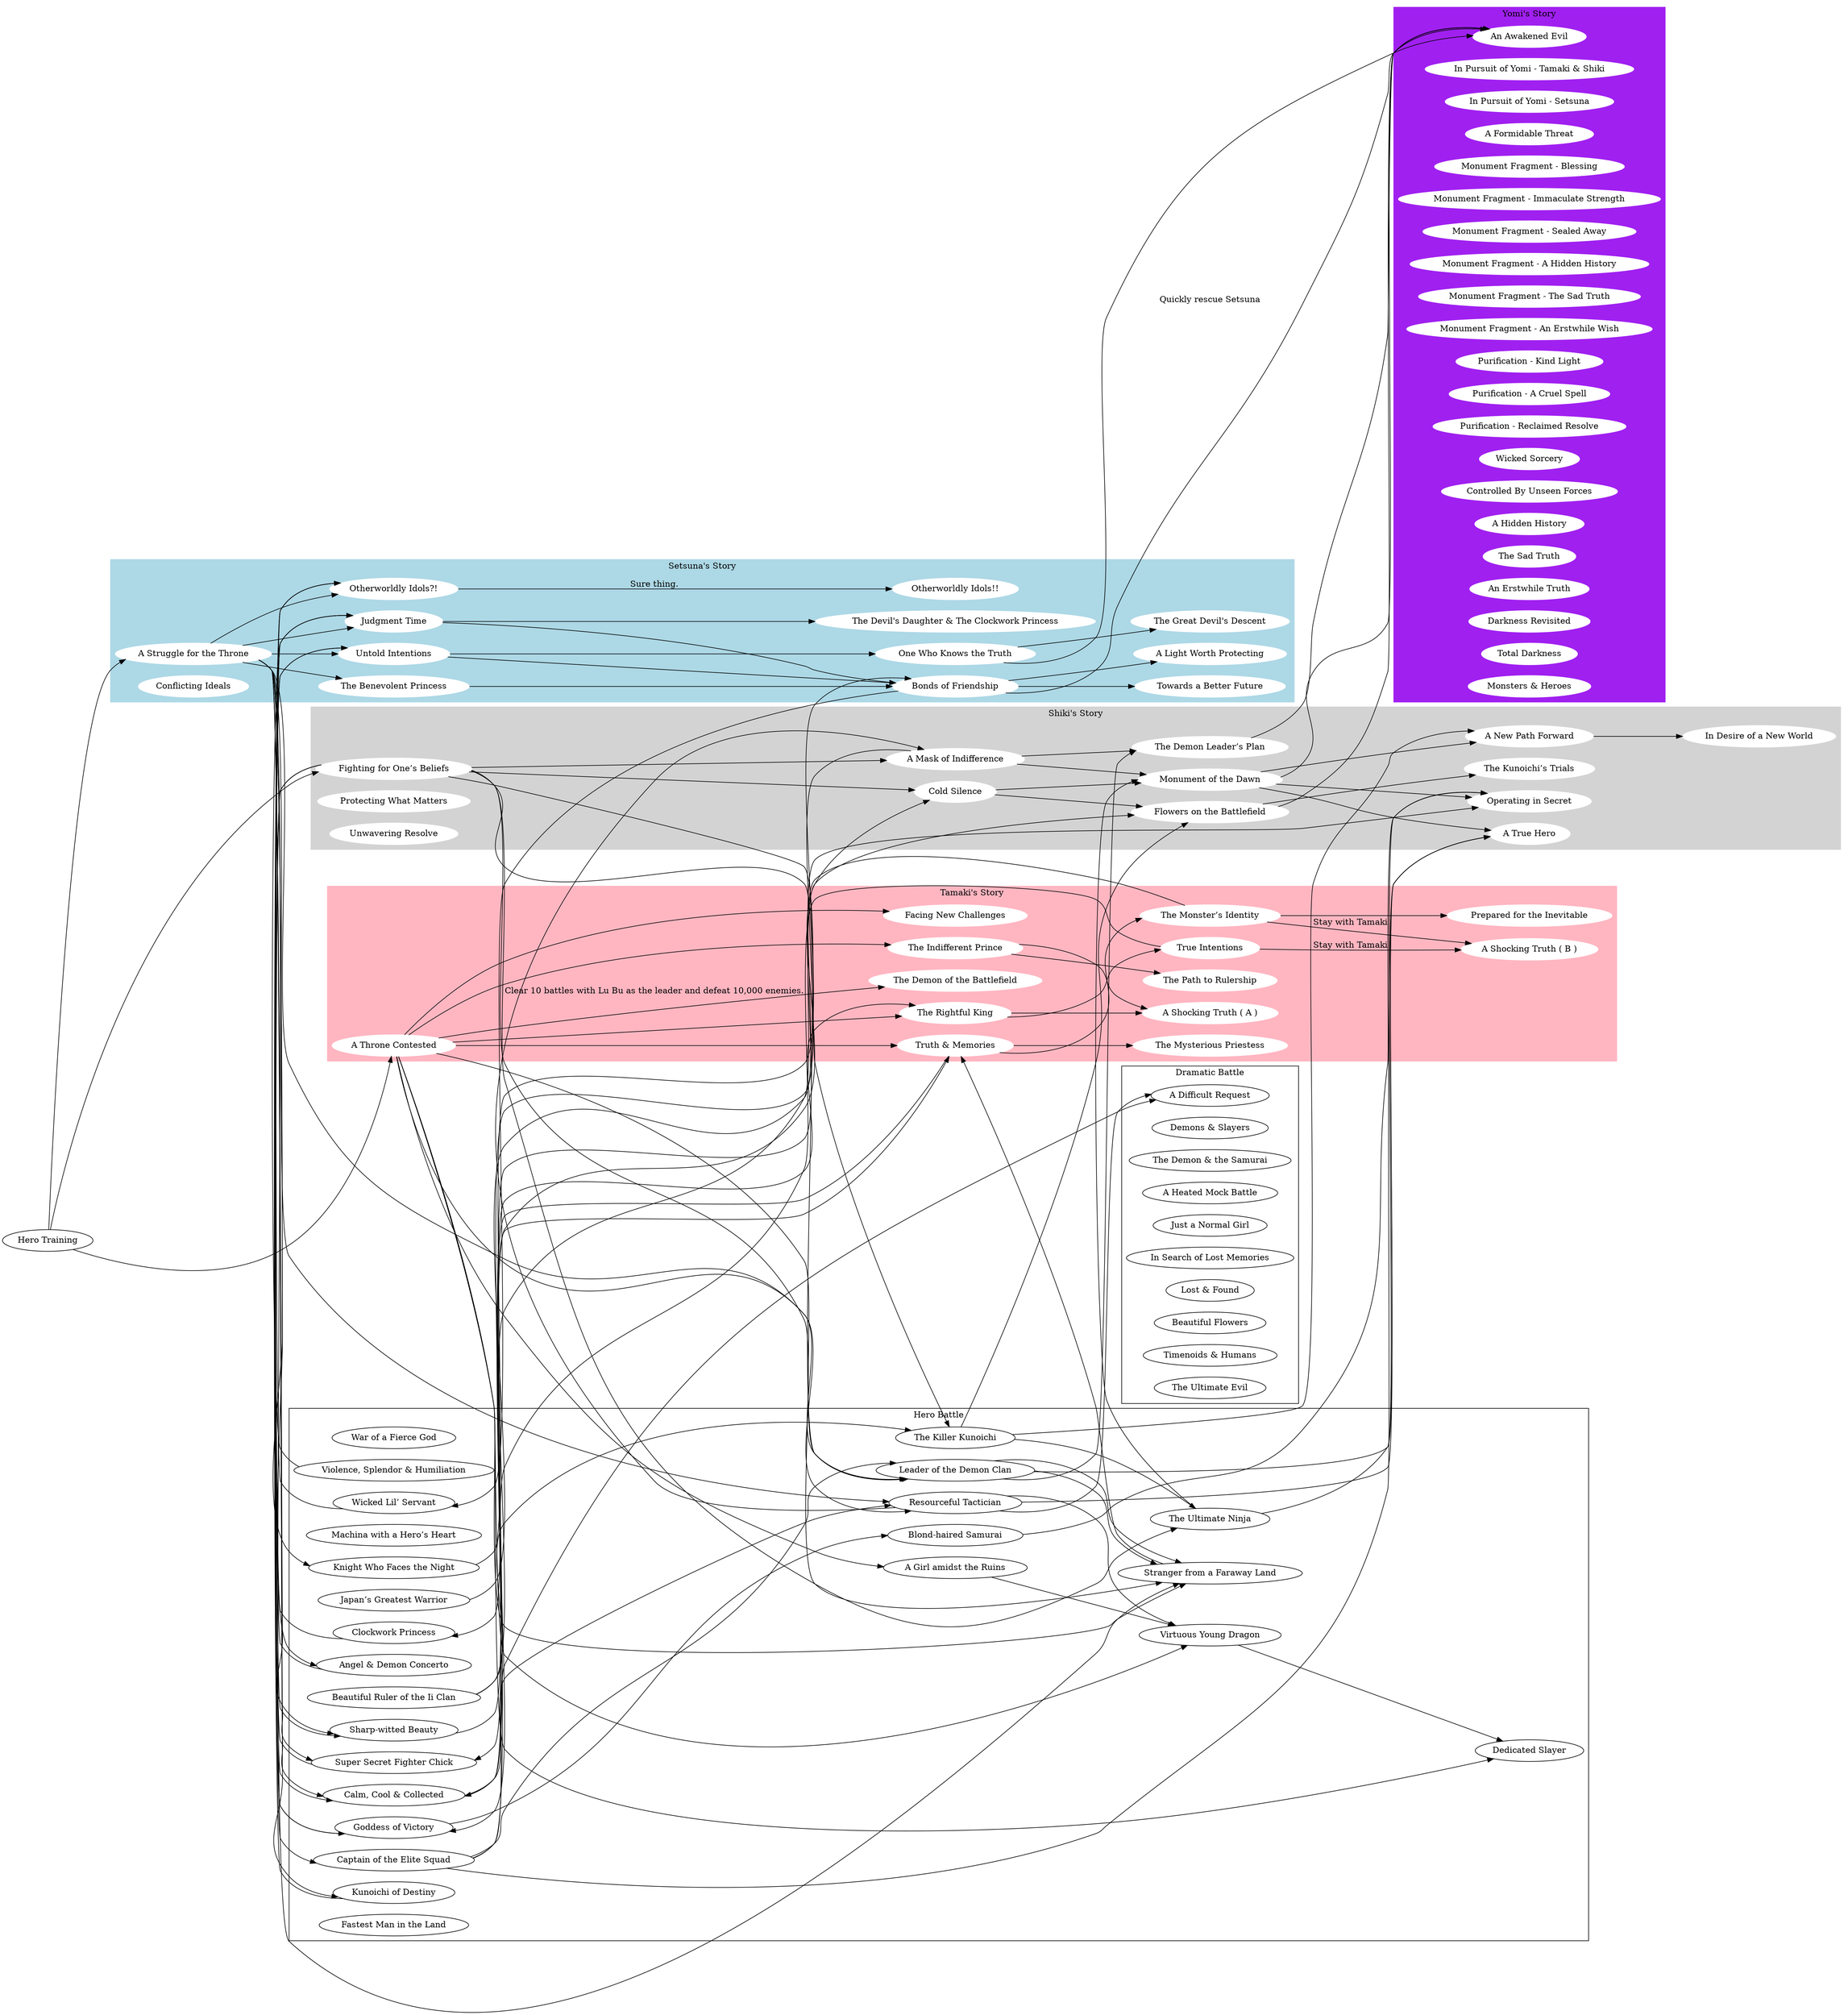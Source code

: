 digraph {
	/*
	On Mac, with Graphviz installed via brew, run the following:
	dot -Tpng warriors-all-stars.dot -o warriors-all-stars.png
	*/
	graph [rankdir=LR];
	hero_training [label="Hero Training"]

	subgraph cluster_0 {
		label = "Tamaki's Story";
		style=filled;
		color=lightpink;
		node [style=filled,color=white];
		a_throne_contested [label="A Throne Contested"]
		the_rightful_king [label="The Rightful King"]
		a_shocking_truth_a [label="A Shocking Truth ( A )"]
		a_shocking_truth_b [label="A Shocking Truth ( B )"]
		the_indifferent_prince [label="The Indifferent Prince"]
		the_path_to_rulership [label="The Path to Rulership"]
		truth_and_memories [label="Truth & Memories"]
		the_monsters_identity [label="The Monster’s Identity"]
		true_intentions [label="True Intentions"]
		prepared_for_the_inevitable [label="Prepared for the Inevitable"]
		the_mysterious_priestess [label="The Mysterious Priestess"]
		facing_new_challenges [label="Facing New Challenges"]
		the_demon_of_the_battlefield [label="The Demon of the Battlefield"]

		a_throne_contested -> the_rightful_king
		the_rightful_king -> a_shocking_truth_a
		the_indifferent_prince -> a_shocking_truth_a
		true_intentions -> a_shocking_truth_b [label="Stay with Tamaki"]
		the_monsters_identity -> a_shocking_truth_b [label="Stay with Tamaki"]
		a_throne_contested -> the_indifferent_prince
		// A Shocking Truth -> the_path_to_rulership
		the_indifferent_prince -> the_path_to_rulership
		a_throne_contested -> truth_and_memories
		truth_and_memories -> the_monsters_identity
		// Wang Yuanji, Sophie, Oka
		the_rightful_king -> true_intentions
		// Wang Yuanji, Oka, Sophie
		the_monsters_identity -> prepared_for_the_inevitable
		// A Shocking Truth
		truth_and_memories -> the_mysterious_priestess
		a_throne_contested -> facing_new_challenges
		a_throne_contested -> the_demon_of_the_battlefield [label="Clear 10 battles with Lu Bu as the leader and defeat 10,000 enemies."]
	}

	subgraph cluster_1 {
		label = "Shiki's Story";
		style = filled;
		color = lightgrey;
		node [style=filled,color=white];
		fighting_for_ones_beliefs [label="Fighting for One’s Beliefs"]
		a_mask_of_indifference [label="A Mask of Indifference"]
		the_demon_leaders_plan [label="The Demon Leader’s Plan"]
		cold_silence [label="Cold Silence"]
		flowers_on_the_battlefield [label="Flowers on the Battlefield"]
		monument_of_the_dawn [label="Monument of the Dawn"]
		a_new_path_forward [label="A New Path Forward"]
		in_desire_of_a_new_world [label="In Desire of a New World"]
		protecting_what_matters [label="Protecting What Matters"]
		unwavering_resolve [label="Unwavering Resolve"]
		the_kunoichis_trials [label="The Kunoichi’s Trials"]
		a_true_hero [label="A True Hero"]
		operating_in_secret [label="Operating in Secret"]

		fighting_for_ones_beliefs -> a_mask_of_indifference
		a_mask_of_indifference -> the_demon_leaders_plan
		fighting_for_ones_beliefs -> cold_silence
		cold_silence -> flowers_on_the_battlefield
		a_mask_of_indifference -> monument_of_the_dawn
		cold_silence -> monument_of_the_dawn
		monument_of_the_dawn -> a_new_path_forward
		a_new_path_forward -> in_desire_of_a_new_world
		flowers_on_the_battlefield -> the_kunoichis_trials
		monument_of_the_dawn -> a_true_hero
		monument_of_the_dawn -> operating_in_secret
	}

	subgraph cluster_2 {
		label = "Setsuna's Story";
		style=filled;
		color=lightblue;
		node [style=filled,color=white];
		a_struggle_for_the_throne [label="A Struggle for the Throne"]
		judgment_time [label="Judgment Time"]
		the_benevolent_princess [label="The Benevolent Princess"]
		untold_intentions [label="Untold Intentions"]
		bonds_of_friendship [label="Bonds of Friendship"]
		towards_a_better_future [label="Towards a Better Future"]
		a_light_worth_protecting [label="A Light Worth Protecting"]
		conflicting_ideals [label="Conflicting Ideals"]
		the_devils_daughter_and_the_clockwork_princess [label="The Devil's Daughter & The Clockwork Princess"]
		one_who_knows_the_truth [label="One Who Knows the Truth"]
		the_great_devils_descent [label="The Great Devil's Descent"]
		otherworldly_idols_1 [label="Otherworldly Idols?!"]
		otherworldly_idols_2 [label="Otherworldly Idols!!"]

		a_struggle_for_the_throne -> judgment_time
		a_struggle_for_the_throne -> the_benevolent_princess
		a_struggle_for_the_throne -> untold_intentions
		a_struggle_for_the_throne -> otherworldly_idols_1
		judgment_time -> bonds_of_friendship
		judgment_time -> the_devils_daughter_and_the_clockwork_princess
		the_benevolent_princess -> bonds_of_friendship
		untold_intentions -> bonds_of_friendship
		untold_intentions -> one_who_knows_the_truth
		bonds_of_friendship -> towards_a_better_future
		bonds_of_friendship -> a_light_worth_protecting

		a_light_worth_protecting
		the_devils_daughter_and_the_clockwork_princess
		one_who_knows_the_truth -> the_great_devils_descent

		otherworldly_idols_1 -> otherworldly_idols_2 [label="Sure thing."]
	}

	subgraph cluster_3 {
		label = "Yomi's Story";
		style=filled;
		color=purple
		node [style=filled,color=white];
		an_awakened_evil [label="An Awakened Evil"]
		in_pursuit_of_yomi_tamaki_shiki [label="In Pursuit of Yomi - Tamaki & Shiki"]
		in_pursuit_of_yomi_setsuna [label="In Pursuit of Yomi - Setsuna"]
		a_formidable_threat [label="A Formidable Threat"]
		monument_fragment_blessing [label="Monument Fragment - Blessing"]
		monument_fragment_immaculate_strength [label="Monument Fragment - Immaculate Strength"]
		monument_fragment_sealed_away [label="Monument Fragment - Sealed Away"]
		monument_fragment_a_hidden_history [label="Monument Fragment - A Hidden History"]
		monument_fragment_the_sad_truth [label="Monument Fragment - The Sad Truth"]
		monument_fragment_an_erstwhile_wish [label="Monument Fragment - An Erstwhile Wish"]
		purification_kind_light [label="Purification - Kind Light"]
		purification_a_cruel_spirit [label="Purification - A Cruel Spell"]
		purification_reclaimed_resolve [label="Purification - Reclaimed Resolve"]
		wicked_sorcery [label="Wicked Sorcery"]
		controlled_by_unseen_forces [label="Controlled By Unseen Forces"]
		a_hidden_history [label="A Hidden History"]
		the_sad_truth [label="The Sad Truth"]
		an_erstwhile_truth [label="An Erstwhile Truth"]
		darkness_revisited [label="Darkness Revisited"]
		total_darkness [label="Total Darkness"]
		monsters_heroes [label="Monsters & Heroes"]
	}

	subgraph cluster_4 {
		label = "Hero Battle"
		virtuous_young_dragon [label="Virtuous Young Dragon"]
		war_of_a_fierce_god [label="War of a Fierce God"]
		sharp_witted_beauty [label="Sharp-witted Beauty"]
		a_girl_amidst_the_ruins [label="A Girl amidst the Ruins"]
		calm_cool_and_collected [label="Calm, Cool & Collected"]
		dedicated_slayer [label="Dedicated Slayer"]
		stranger_from_a_faraway_land [label="Stranger from a Faraway Land"]
		machina_with_a_heros_heart [label="Machina with a Hero’s Heart"]
		kunoichi_of_destiny [label="Kunoichi of Destiny"]
		wicked_lil_servant [label="Wicked Lil’ Servant"]
		super_secret_fighter_chick [label="Super Secret Fighter Chick"]
		violence_splendor_and_humiliation [label="Violence, Splendor & Humiliation"]
		clockwork_princess [label="Clockwork Princess"]
		the_ultimate_ninja [label="The Ultimate Ninja"]
		the_killer_kunoichi [label="The Killer Kunoichi"]
		goddess_of_victory [label="Goddess of Victory"]
		knight_who_faces_the_night [label="Knight Who Faces the Night"]
		angel_and_demon_concerto [label="Angel & Demon Concerto"]
		japans_greatest_warrior [label="Japan’s Greatest Warrior"]
		resourceful_tactician [label="Resourceful Tactician"]
		beautiful_ruler_of_the_ii_clan [label="Beautiful Ruler of the Ii Clan"]
		captain_of_the_elite_squad [label="Captain of the Elite Squad"]
		leader_of_the_demon_clan [label="Leader of the Demon Clan"]
		fastest_man_in_the_land [label="Fastest Man in the Land"]
		blond_haired_samurai [label="Blond-haired Samurai"]

		a_girl_amidst_the_ruins -> virtuous_young_dragon
		resourceful_tactician -> virtuous_young_dragon
		the_killer_kunoichi -> the_ultimate_ninja
		beautiful_ruler_of_the_ii_clan -> the_killer_kunoichi
		captain_of_the_elite_squad -> leader_of_the_demon_clan
	}

	subgraph cluster_5 {
		label = "Dramatic Battle"
		a_difficult_request [label="A Difficult Request"]
		demons_slayers [label="Demons & Slayers"]
		the_demon_the_samurai [label="The Demon & the Samurai"]
		a_heated_mock_battle [label="A Heated Mock Battle"]
		just_a_normal_girl [label="Just a Normal Girl"]
		in_search_of_lost_memories [label="In Search of Lost Memories"]
		lost_and_found [label="Lost & Found"]
		beautiful_flower [label="Beautiful Flowers"]
		timenoids_and_humans [label="Timenoids & Humans"]
		the_ultimate_evil [label="The Ultimate Evil"]
	}
	// All start from Hero Training
	hero_training -> a_throne_contested
	hero_training -> fighting_for_ones_beliefs
	hero_training -> a_struggle_for_the_throne

	// Takami to Yomi
	// defeat monster on a shocking truth battlefield -> an_awakened_evil
	// Shiki to Yomi
	the_demon_leaders_plan -> an_awakened_evil
	flowers_on_the_battlefield -> an_awakened_evil
	monument_of_the_dawn -> an_awakened_evil
	// Setsuna to Yomi
	bonds_of_friendship -> an_awakened_evil [label="Quickly rescue Setsuna"]
	one_who_knows_the_truth -> an_awakened_evil


	// Tamaki to Hero Battle
	sharp_witted_beauty -> the_rightful_king
	stranger_from_a_faraway_land -> truth_and_memories
	calm_cool_and_collected -> truth_and_memories
	// Shiki to Hero Battle
	a_throne_contested -> virtuous_young_dragon
	beautiful_ruler_of_the_ii_clan -> flowers_on_the_battlefield
	fighting_for_ones_beliefs -> sharp_witted_beauty
	fighting_for_ones_beliefs -> calm_cool_and_collected
	a_mask_of_indifference -> calm_cool_and_collected
	fighting_for_ones_beliefs -> stranger_from_a_faraway_land
	leader_of_the_demon_clan -> stranger_from_a_faraway_land
	fighting_for_ones_beliefs -> the_ultimate_ninja
	fighting_for_ones_beliefs -> the_killer_kunoichi
	fighting_for_ones_beliefs -> captain_of_the_elite_squad
	fighting_for_ones_beliefs -> leader_of_the_demon_clan
	// Setsuna to Hero Battle
	a_struggle_for_the_throne -> sharp_witted_beauty
	a_struggle_for_the_throne -> calm_cool_and_collected
	a_struggle_for_the_throne -> stranger_from_a_faraway_land
	a_struggle_for_the_throne -> kunoichi_of_destiny
	bonds_of_friendship -> wicked_lil_servant
	a_struggle_for_the_throne -> super_secret_fighter_chick
	untold_intentions -> goddess_of_victory
	a_struggle_for_the_throne -> knight_who_faces_the_night
	a_struggle_for_the_throne -> angel_and_demon_concerto
	a_struggle_for_the_throne -> resourceful_tactician
	a_struggle_for_the_throne -> leader_of_the_demon_clan
	goddess_of_victory -> blond_haired_samurai

	// Hero Battle to Takami
	a_throne_contested -> a_girl_amidst_the_ruins
	a_throne_contested -> dedicated_slayer
	virtuous_young_dragon -> dedicated_slayer
	//the_indifferent_prince ->
	//dedicated_slayer ->
	//stranger_from_a_faraway_land ->
	a_throne_contested -> stranger_from_a_faraway_land
	leader_of_the_demon_clan -> stranger_from_a_faraway_land
	truth_and_memories -> super_secret_fighter_chick
	the_monsters_identity -> clockwork_princess
	true_intentions -> goddess_of_victory
	a_throne_contested -> resourceful_tactician
	calm_cool_and_collected -> resourceful_tactician
	a_throne_contested -> leader_of_the_demon_clan
	// Oka -> leader_of_the_demon_clan

	// Hero Battle to Shiki
	resourceful_tactician -> a_mask_of_indifference
	leader_of_the_demon_clan -> the_demon_leaders_plan
	captain_of_the_elite_squad -> cold_silence
	the_killer_kunoichi -> flowers_on_the_battlefield
	the_ultimate_ninja -> monument_of_the_dawn
	the_killer_kunoichi -> a_new_path_forward
	resourceful_tactician -> a_true_hero
	leader_of_the_demon_clan -> a_true_hero
	captain_of_the_elite_squad -> a_true_hero
	blond_haired_samurai -> operating_in_secret
	japans_greatest_warrior -> operating_in_secret
	the_ultimate_ninja -> operating_in_secret

	// Hero Battle to Setsuna
	violence_splendor_and_humiliation -> judgment_time
	clockwork_princess -> judgment_time
	angel_and_demon_concerto -> judgment_time
	kunoichi_of_destiny -> untold_intentions
	knight_who_faces_the_night -> bonds_of_friendship
	wicked_lil_servant -> otherworldly_idols_1
	super_secret_fighter_chick -> otherworldly_idols_1
	goddess_of_victory -> otherworldly_idols_1

	// To Dramatic Battle
	resourceful_tactician -> a_difficult_request
	captain_of_the_elite_squad -> a_difficult_request
}

/*


(following three are possible ???)
Great Devil of the 6th Heaven?



Tamaki
Zhao Yun (represents Dynasty Warriors) - Virtuous Young Dragon
Wang Yuanji (Dynasty Warriors) - Sharp-witted Beauty
Zhou Cang (Dynasty Warriors)- Fastest Man in the Land
Lu Bu (Dynasty Warriors) - War of a Fierce God
Oka (Toukiden) - Dedicated Slayer
Horo (Toukiden) - Stranger from a Faraway Land
Tokitsugu (Toukiden) - Machina with a Hero’s Heart
Opoona (Opoona; preorder exclusive)
Sophie (Atelier Sophie) - A Girl amidst the Ruins
Plachta (Atelier) - Calm, Cool & Collected

Shiki
Yukimura Sanada (Samurai Warriors) - Japan’s Greatest Warrior
Mitsunari Ishida (Samurai Warriors) - Resourceful Tactician
Naotora Ii (Samurai Warriors) - Beautiful Ruler of the Ii Clan
Hajime Arima (Haruka: Beyond the Stream of Time) - Captain of the Elite Squad
Darius (Haruka: Beyond the Stream of Time) - Leader of the Demon Clan
William Adams (Nioh) - Blond-haired Samurai
Ryu Hanabusa (Ninja Gaiden) - The Ultimate Ninja
Ayane (Ninja Gaiden) - The Killer Kunoichi

Setsuna
Nobunyaga Oda (Nobunyaga's Ambition) - Great Devil of 6th Heaven
Kasumi (Dead or Alive) - Kunoichi of Destiny
Marie Rose (Dead or Alive) - Wicked Lil’ Servant
Honoka (Dead or Alive) - Super Secret Fighter Chick
Millennia (Deception) - Clockwork Princess
Laegrinna (Deception) - Violence, Splendor & Humiliation
Rio (Rio) - Goddess of Victory
Arnice (Nights of Azure) - Knight Who Faces the Night
Christophorus (Nights of Azure) - Angel & Demon Concerto
*/